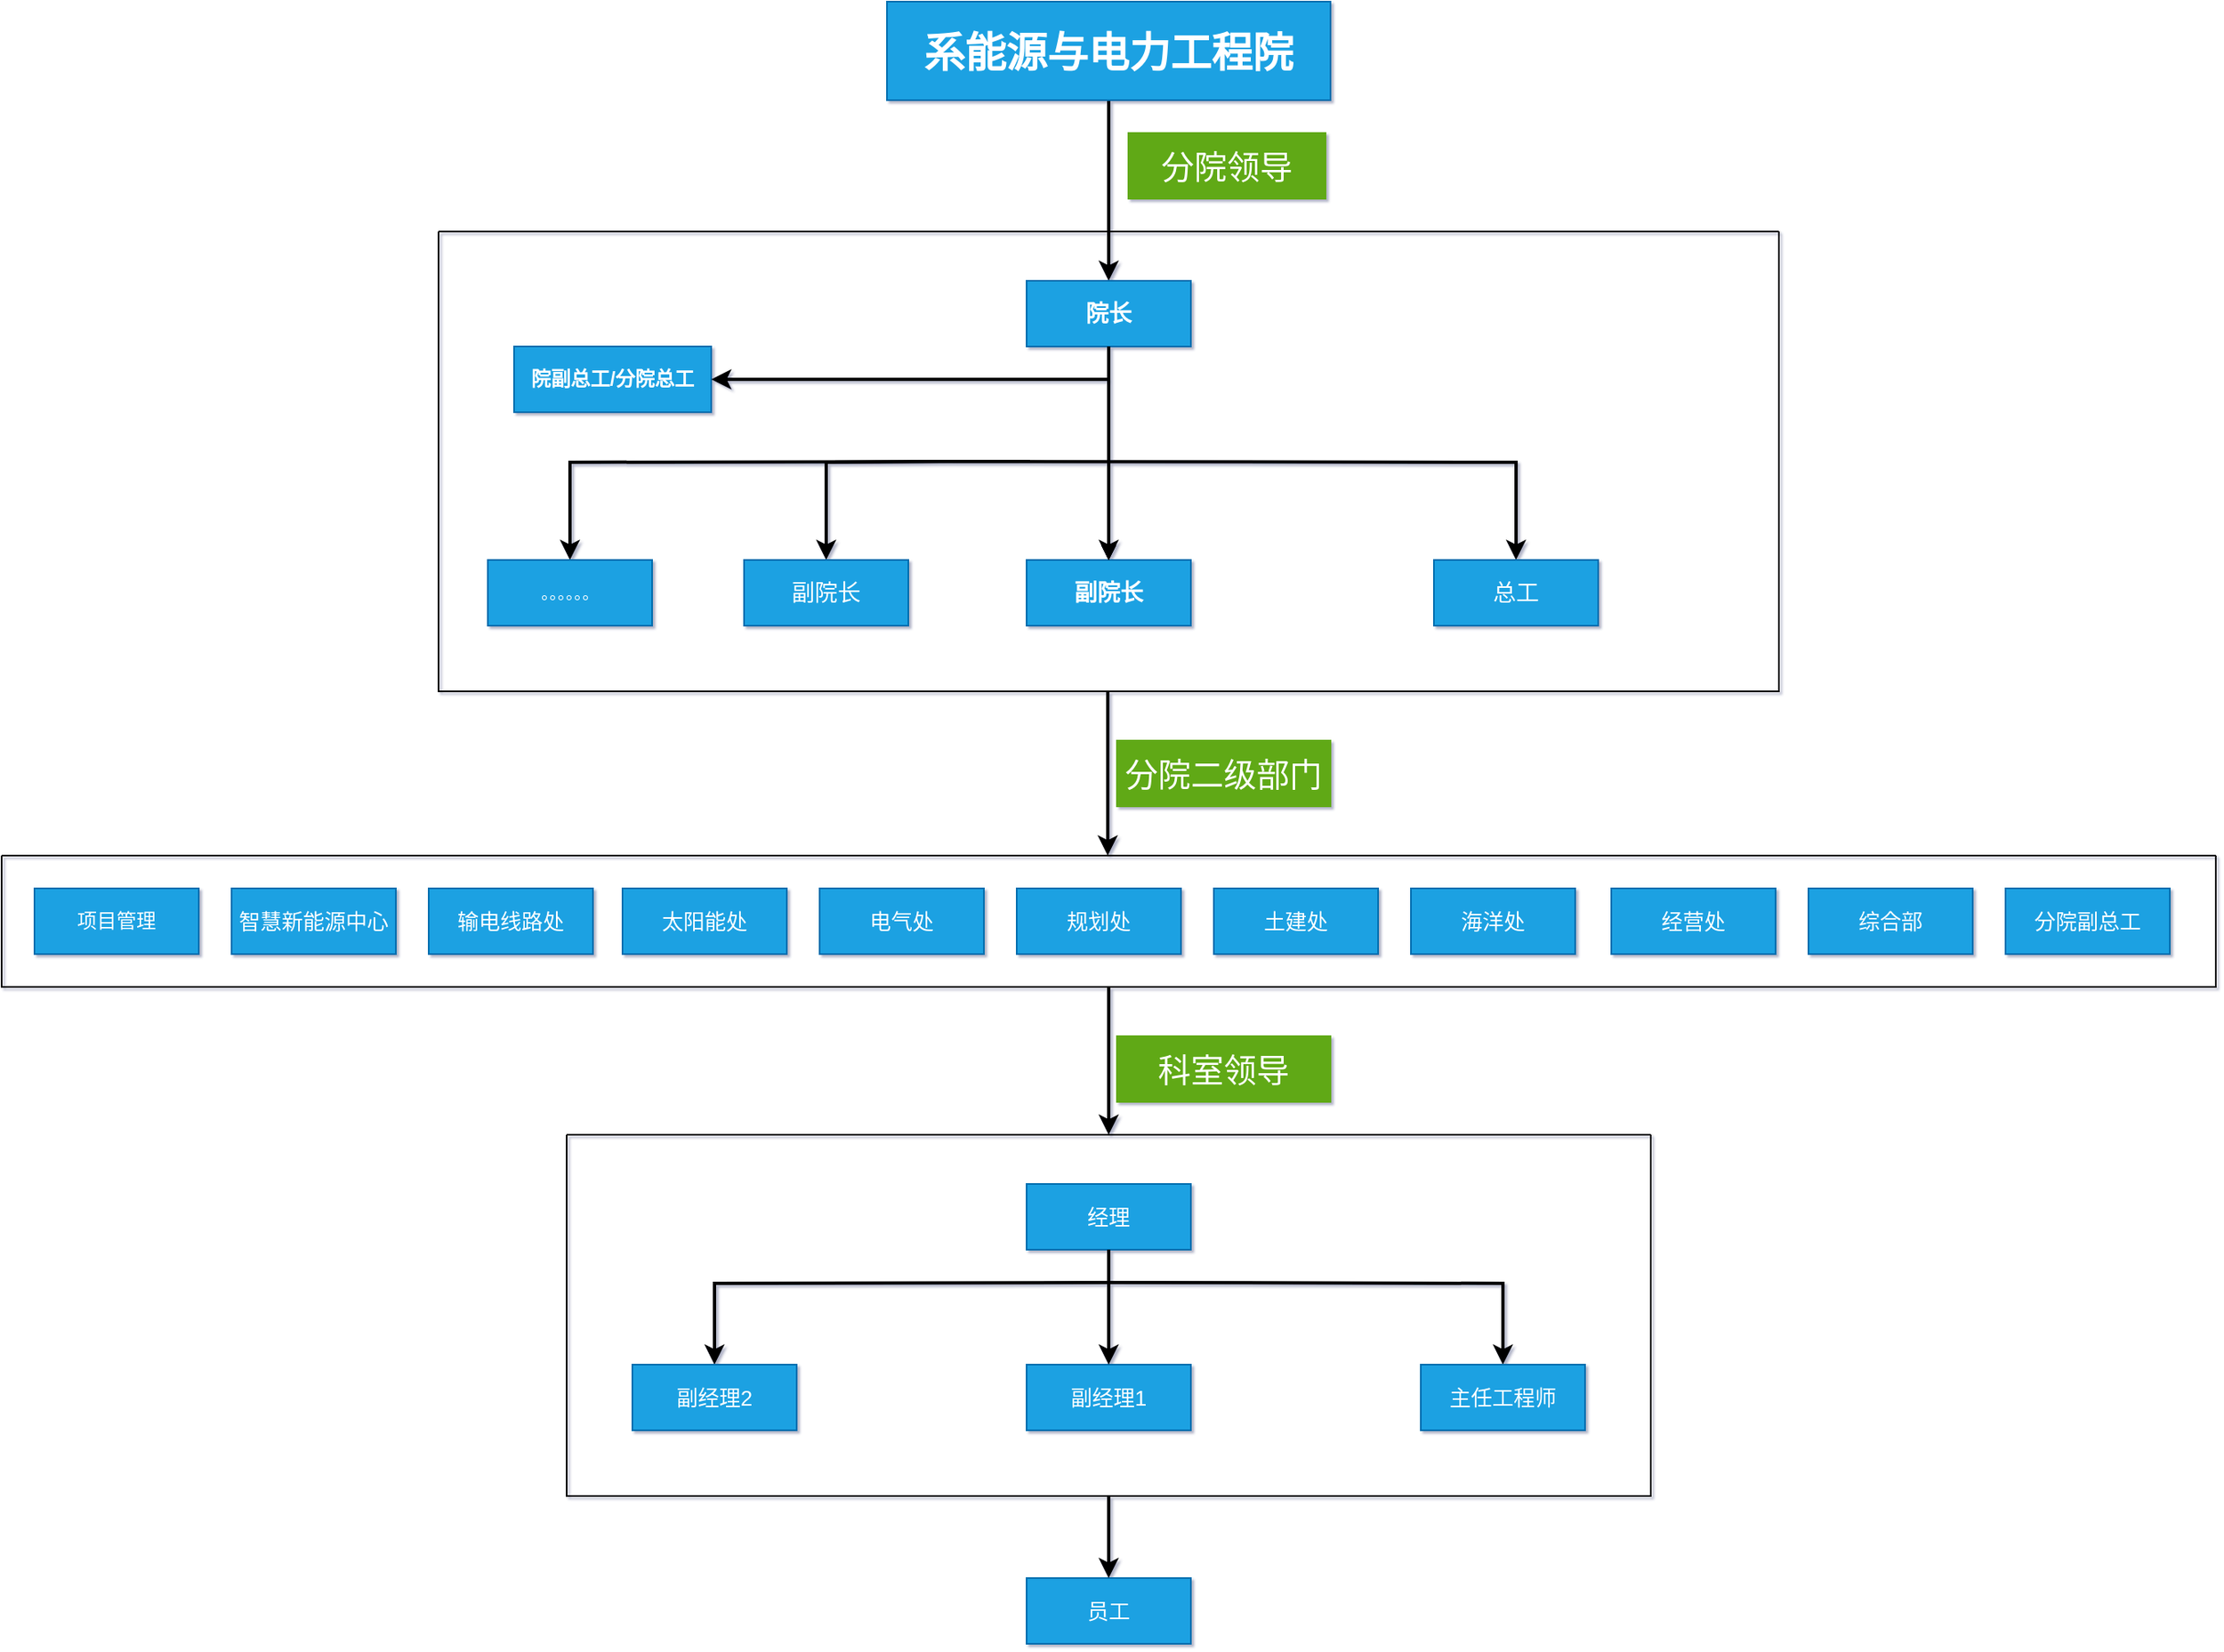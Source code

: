 <mxfile version="24.8.6">
  <diagram name="第 1 页" id="W-QixzdMost3ZCGPpL7L">
    <mxGraphModel dx="2078" dy="1328" grid="0" gridSize="10" guides="0" tooltips="1" connect="0" arrows="0" fold="1" page="0" pageScale="1" pageWidth="413" pageHeight="583" background="#ffffff" math="0" shadow="1">
      <root>
        <mxCell id="0" />
        <mxCell id="1" parent="0" />
        <mxCell id="7OBV4AjD6HKa3d46_83u-3" value="" style="edgeStyle=orthogonalEdgeStyle;rounded=0;orthogonalLoop=1;jettySize=auto;html=1;strokeWidth=2;" edge="1" parent="1" source="7OBV4AjD6HKa3d46_83u-1" target="7OBV4AjD6HKa3d46_83u-2">
          <mxGeometry relative="1" as="geometry" />
        </mxCell>
        <mxCell id="7OBV4AjD6HKa3d46_83u-1" value="&lt;b&gt;&lt;font style=&quot;font-size: 25px;&quot;&gt;系能源与电力工程院&lt;/font&gt;&lt;/b&gt;" style="rounded=0;whiteSpace=wrap;html=1;fillColor=#1ba1e2;strokeColor=#006EAF;fontColor=#ffffff;" vertex="1" parent="1">
          <mxGeometry x="383" y="-40" width="270" height="60" as="geometry" />
        </mxCell>
        <mxCell id="7OBV4AjD6HKa3d46_83u-13" value="" style="swimlane;startSize=0;movable=0;resizable=0;rotatable=0;deletable=0;editable=0;locked=1;connectable=0;" vertex="1" parent="1">
          <mxGeometry x="110" y="100" width="816" height="280" as="geometry">
            <mxRectangle x="94" y="130" width="50" height="40" as="alternateBounds" />
          </mxGeometry>
        </mxCell>
        <mxCell id="7OBV4AjD6HKa3d46_83u-22" value="" style="edgeStyle=orthogonalEdgeStyle;rounded=0;orthogonalLoop=1;jettySize=auto;html=1;strokeWidth=2;" edge="1" parent="7OBV4AjD6HKa3d46_83u-13" target="7OBV4AjD6HKa3d46_83u-21">
          <mxGeometry relative="1" as="geometry">
            <mxPoint x="306" y="140" as="sourcePoint" />
          </mxGeometry>
        </mxCell>
        <mxCell id="7OBV4AjD6HKa3d46_83u-24" value="" style="edgeStyle=orthogonalEdgeStyle;rounded=0;orthogonalLoop=1;jettySize=auto;html=1;strokeWidth=2;" edge="1" parent="7OBV4AjD6HKa3d46_83u-13" target="7OBV4AjD6HKa3d46_83u-23">
          <mxGeometry relative="1" as="geometry">
            <mxPoint x="306" y="140" as="sourcePoint" />
          </mxGeometry>
        </mxCell>
        <mxCell id="7OBV4AjD6HKa3d46_83u-4" value="&lt;font style=&quot;font-size: 14px;&quot;&gt;副院长&lt;/font&gt;" style="rounded=0;whiteSpace=wrap;html=1;fillColor=#1ba1e2;strokeColor=#006EAF;fontColor=#ffffff;fontStyle=1" vertex="1" parent="7OBV4AjD6HKa3d46_83u-13">
          <mxGeometry x="358" y="200" width="100" height="40" as="geometry" />
        </mxCell>
        <mxCell id="7OBV4AjD6HKa3d46_83u-21" value="&lt;font style=&quot;font-size: 14px;&quot;&gt;总工&lt;/font&gt;" style="rounded=0;whiteSpace=wrap;html=1;fillColor=#1ba1e2;strokeColor=#006EAF;fontColor=#ffffff;" vertex="1" parent="7OBV4AjD6HKa3d46_83u-13">
          <mxGeometry x="606" y="200" width="100" height="40" as="geometry" />
        </mxCell>
        <mxCell id="7OBV4AjD6HKa3d46_83u-80" value="" style="edgeStyle=orthogonalEdgeStyle;rounded=0;orthogonalLoop=1;jettySize=auto;html=1;strokeWidth=2;" edge="1" parent="7OBV4AjD6HKa3d46_83u-13" target="7OBV4AjD6HKa3d46_83u-79">
          <mxGeometry relative="1" as="geometry">
            <mxPoint x="360" y="140" as="sourcePoint" />
          </mxGeometry>
        </mxCell>
        <mxCell id="7OBV4AjD6HKa3d46_83u-23" value="&lt;font style=&quot;font-size: 14px;&quot;&gt;副院长&lt;/font&gt;" style="rounded=0;whiteSpace=wrap;html=1;fillColor=#1ba1e2;strokeColor=#006EAF;fontColor=#ffffff;" vertex="1" parent="7OBV4AjD6HKa3d46_83u-13">
          <mxGeometry x="186" y="200" width="100" height="40" as="geometry" />
        </mxCell>
        <mxCell id="7OBV4AjD6HKa3d46_83u-6" value="院副总工/分院总工" style="rounded=0;whiteSpace=wrap;html=1;fillColor=#1ba1e2;fontColor=#ffffff;strokeColor=#006EAF;fontStyle=1" vertex="1" parent="7OBV4AjD6HKa3d46_83u-13">
          <mxGeometry x="46" y="70" width="120" height="40" as="geometry" />
        </mxCell>
        <mxCell id="7OBV4AjD6HKa3d46_83u-2" value="&lt;font style=&quot;font-size: 14px;&quot;&gt;院长&lt;/font&gt;" style="rounded=0;whiteSpace=wrap;html=1;fillColor=#1ba1e2;strokeColor=#006EAF;fontColor=#ffffff;fontStyle=1" vertex="1" parent="7OBV4AjD6HKa3d46_83u-13">
          <mxGeometry x="358" y="30" width="100" height="40" as="geometry" />
        </mxCell>
        <mxCell id="7OBV4AjD6HKa3d46_83u-5" value="" style="edgeStyle=orthogonalEdgeStyle;rounded=0;orthogonalLoop=1;jettySize=auto;html=1;strokeWidth=2;" edge="1" parent="7OBV4AjD6HKa3d46_83u-13" source="7OBV4AjD6HKa3d46_83u-2" target="7OBV4AjD6HKa3d46_83u-4">
          <mxGeometry relative="1" as="geometry">
            <mxPoint x="286" y="100" as="sourcePoint" />
            <Array as="points" />
          </mxGeometry>
        </mxCell>
        <mxCell id="7OBV4AjD6HKa3d46_83u-7" value="" style="edgeStyle=orthogonalEdgeStyle;rounded=0;orthogonalLoop=1;jettySize=auto;html=1;entryX=1;entryY=0.5;entryDx=0;entryDy=0;exitX=0.5;exitY=1;exitDx=0;exitDy=0;strokeWidth=2;" edge="1" parent="7OBV4AjD6HKa3d46_83u-13" source="7OBV4AjD6HKa3d46_83u-2" target="7OBV4AjD6HKa3d46_83u-6">
          <mxGeometry relative="1" as="geometry">
            <mxPoint x="326" y="95" as="sourcePoint" />
            <mxPoint x="246" y="145" as="targetPoint" />
          </mxGeometry>
        </mxCell>
        <mxCell id="7OBV4AjD6HKa3d46_83u-14" value="" style="edgeStyle=orthogonalEdgeStyle;rounded=0;orthogonalLoop=1;jettySize=auto;html=1;" edge="1" parent="7OBV4AjD6HKa3d46_83u-13" source="7OBV4AjD6HKa3d46_83u-2" target="7OBV4AjD6HKa3d46_83u-4">
          <mxGeometry relative="1" as="geometry" />
        </mxCell>
        <mxCell id="7OBV4AjD6HKa3d46_83u-17" value="" style="edgeStyle=orthogonalEdgeStyle;rounded=0;orthogonalLoop=1;jettySize=auto;html=1;" edge="1" parent="7OBV4AjD6HKa3d46_83u-13" source="7OBV4AjD6HKa3d46_83u-2" target="7OBV4AjD6HKa3d46_83u-4">
          <mxGeometry relative="1" as="geometry" />
        </mxCell>
        <mxCell id="7OBV4AjD6HKa3d46_83u-19" value="" style="edgeStyle=orthogonalEdgeStyle;rounded=0;orthogonalLoop=1;jettySize=auto;html=1;" edge="1" parent="7OBV4AjD6HKa3d46_83u-13" source="7OBV4AjD6HKa3d46_83u-2" target="7OBV4AjD6HKa3d46_83u-4">
          <mxGeometry relative="1" as="geometry" />
        </mxCell>
        <mxCell id="7OBV4AjD6HKa3d46_83u-20" value="" style="edgeStyle=orthogonalEdgeStyle;rounded=0;orthogonalLoop=1;jettySize=auto;html=1;" edge="1" parent="7OBV4AjD6HKa3d46_83u-13" source="7OBV4AjD6HKa3d46_83u-2" target="7OBV4AjD6HKa3d46_83u-4">
          <mxGeometry relative="1" as="geometry" />
        </mxCell>
        <mxCell id="7OBV4AjD6HKa3d46_83u-79" value="&lt;span style=&quot;font-size: 10px;&quot;&gt;。。。。。。&lt;/span&gt;" style="rounded=0;whiteSpace=wrap;html=1;fillColor=#1ba1e2;strokeColor=#006EAF;fontColor=#ffffff;align=center;" vertex="1" parent="7OBV4AjD6HKa3d46_83u-13">
          <mxGeometry x="30" y="200" width="100" height="40" as="geometry" />
        </mxCell>
        <mxCell id="7OBV4AjD6HKa3d46_83u-41" value="" style="swimlane;startSize=0;movable=0;resizable=0;rotatable=0;deletable=0;editable=0;locked=1;connectable=0;" vertex="1" parent="1">
          <mxGeometry x="-156" y="480" width="1348" height="80" as="geometry" />
        </mxCell>
        <mxCell id="7OBV4AjD6HKa3d46_83u-42" value="项目管理" style="rounded=0;whiteSpace=wrap;html=1;fillColor=#1ba1e2;fontColor=#ffffff;strokeColor=#006EAF;" vertex="1" parent="7OBV4AjD6HKa3d46_83u-41">
          <mxGeometry x="20" y="20" width="100" height="40" as="geometry" />
        </mxCell>
        <mxCell id="7OBV4AjD6HKa3d46_83u-43" value="&lt;div&gt;&lt;span style=&quot;font-size: 9.75pt;&quot;&gt;智慧新能源中心&lt;/span&gt;&lt;/div&gt;" style="rounded=0;whiteSpace=wrap;html=1;fillColor=#1ba1e2;fontColor=#ffffff;strokeColor=#006EAF;" vertex="1" parent="7OBV4AjD6HKa3d46_83u-41">
          <mxGeometry x="140" y="20" width="100" height="40" as="geometry" />
        </mxCell>
        <mxCell id="7OBV4AjD6HKa3d46_83u-65" value="&lt;div&gt;&lt;span style=&quot;font-size: 9.75pt;&quot;&gt;输电线路处&lt;/span&gt;&lt;/div&gt;" style="rounded=0;whiteSpace=wrap;html=1;fillColor=#1ba1e2;fontColor=#FFFFFF;strokeColor=#006EAF;" vertex="1" parent="7OBV4AjD6HKa3d46_83u-41">
          <mxGeometry x="260" y="20" width="100" height="40" as="geometry" />
        </mxCell>
        <mxCell id="7OBV4AjD6HKa3d46_83u-66" value="&lt;div&gt;&lt;span style=&quot;font-size: 9.75pt;&quot;&gt;太阳能处&lt;/span&gt;&lt;/div&gt;" style="rounded=0;whiteSpace=wrap;html=1;fillColor=#1ba1e2;fontColor=#FFFFFF;strokeColor=#006EAF;" vertex="1" parent="7OBV4AjD6HKa3d46_83u-41">
          <mxGeometry x="378" y="20" width="100" height="40" as="geometry" />
        </mxCell>
        <mxCell id="7OBV4AjD6HKa3d46_83u-67" value="&lt;div&gt;&lt;span style=&quot;font-size: 9.75pt;&quot;&gt;电气处&lt;/span&gt;&lt;/div&gt;" style="rounded=0;whiteSpace=wrap;html=1;fillColor=#1ba1e2;fontColor=#FFFFFF;strokeColor=#006EAF;" vertex="1" parent="7OBV4AjD6HKa3d46_83u-41">
          <mxGeometry x="498" y="20" width="100" height="40" as="geometry" />
        </mxCell>
        <mxCell id="7OBV4AjD6HKa3d46_83u-68" value="&lt;div&gt;&lt;span style=&quot;font-size: 9.75pt;&quot;&gt;规划处&lt;/span&gt;&lt;/div&gt;" style="rounded=0;whiteSpace=wrap;html=1;fillColor=#1ba1e2;fontColor=#FFFFFF;strokeColor=#006EAF;" vertex="1" parent="7OBV4AjD6HKa3d46_83u-41">
          <mxGeometry x="618" y="20" width="100" height="40" as="geometry" />
        </mxCell>
        <mxCell id="7OBV4AjD6HKa3d46_83u-69" value="&lt;div&gt;&lt;span style=&quot;font-size: 9.75pt;&quot;&gt;土建处&lt;/span&gt;&lt;/div&gt;" style="rounded=0;whiteSpace=wrap;html=1;fillColor=#1ba1e2;fontColor=#FFFFFF;strokeColor=#006EAF;" vertex="1" parent="7OBV4AjD6HKa3d46_83u-41">
          <mxGeometry x="738" y="20" width="100" height="40" as="geometry" />
        </mxCell>
        <mxCell id="7OBV4AjD6HKa3d46_83u-70" value="&lt;div&gt;&lt;span style=&quot;font-size: 9.75pt;&quot;&gt;海洋处&lt;/span&gt;&lt;/div&gt;" style="rounded=0;whiteSpace=wrap;html=1;fillColor=#1ba1e2;fontColor=#FFFFFF;strokeColor=#006EAF;" vertex="1" parent="7OBV4AjD6HKa3d46_83u-41">
          <mxGeometry x="858" y="20" width="100" height="40" as="geometry" />
        </mxCell>
        <mxCell id="7OBV4AjD6HKa3d46_83u-71" value="&lt;div&gt;&lt;span style=&quot;font-size: 9.75pt;&quot;&gt;经营处&lt;/span&gt;&lt;/div&gt;" style="rounded=0;whiteSpace=wrap;html=1;fillColor=#1ba1e2;fontColor=#FFFFFF;strokeColor=#006EAF;" vertex="1" parent="7OBV4AjD6HKa3d46_83u-41">
          <mxGeometry x="980" y="20" width="100" height="40" as="geometry" />
        </mxCell>
        <mxCell id="7OBV4AjD6HKa3d46_83u-72" value="&lt;div&gt;&lt;span style=&quot;font-size: 9.75pt;&quot;&gt;分院副总工&lt;/span&gt;&lt;/div&gt;" style="rounded=0;whiteSpace=wrap;html=1;fillColor=#1ba1e2;fontColor=#FFFFFF;strokeColor=#006EAF;" vertex="1" parent="7OBV4AjD6HKa3d46_83u-41">
          <mxGeometry x="1220" y="20" width="100" height="40" as="geometry" />
        </mxCell>
        <mxCell id="7OBV4AjD6HKa3d46_83u-73" value="&lt;div&gt;&lt;span style=&quot;font-size: 9.75pt;&quot;&gt;综合部&lt;/span&gt;&lt;/div&gt;" style="rounded=0;whiteSpace=wrap;html=1;fillColor=#1ba1e2;fontColor=#FFFFFF;strokeColor=#006EAF;" vertex="1" parent="7OBV4AjD6HKa3d46_83u-41">
          <mxGeometry x="1100" y="20" width="100" height="40" as="geometry" />
        </mxCell>
        <mxCell id="7OBV4AjD6HKa3d46_83u-83" value="分院二级部门" style="rounded=0;whiteSpace=wrap;html=1;fillColor=#60a917;fontColor=#ffffff;strokeColor=#60A917;fontSize=20;" vertex="1" parent="1">
          <mxGeometry x="523" y="410" width="130" height="40" as="geometry" />
        </mxCell>
        <mxCell id="7OBV4AjD6HKa3d46_83u-84" value="" style="swimlane;startSize=0;movable=0;resizable=0;rotatable=0;deletable=0;editable=0;locked=1;connectable=0;" vertex="1" parent="1">
          <mxGeometry x="188" y="650" width="660" height="220" as="geometry" />
        </mxCell>
        <mxCell id="7OBV4AjD6HKa3d46_83u-90" value="&lt;div&gt;&lt;span style=&quot;font-size: 9.75pt;&quot;&gt;经理&lt;/span&gt;&lt;/div&gt;" style="rounded=0;whiteSpace=wrap;html=1;fillColor=#1ba1e2;fontColor=#FFFFFF;strokeColor=#006EAF;" vertex="1" parent="7OBV4AjD6HKa3d46_83u-84">
          <mxGeometry x="280" y="30" width="100" height="40" as="geometry" />
        </mxCell>
        <mxCell id="7OBV4AjD6HKa3d46_83u-95" value="" style="edgeStyle=orthogonalEdgeStyle;rounded=0;orthogonalLoop=1;jettySize=auto;html=1;strokeWidth=2;" edge="1" parent="7OBV4AjD6HKa3d46_83u-84" target="7OBV4AjD6HKa3d46_83u-94">
          <mxGeometry relative="1" as="geometry">
            <mxPoint x="330" y="90" as="sourcePoint" />
          </mxGeometry>
        </mxCell>
        <mxCell id="7OBV4AjD6HKa3d46_83u-97" value="" style="edgeStyle=orthogonalEdgeStyle;rounded=0;orthogonalLoop=1;jettySize=auto;html=1;strokeWidth=2;" edge="1" parent="7OBV4AjD6HKa3d46_83u-84" target="7OBV4AjD6HKa3d46_83u-96">
          <mxGeometry relative="1" as="geometry">
            <mxPoint x="330" y="90" as="sourcePoint" />
          </mxGeometry>
        </mxCell>
        <mxCell id="7OBV4AjD6HKa3d46_83u-91" value="&lt;div&gt;&lt;span style=&quot;font-size: 9.75pt;&quot;&gt;副经理1&lt;/span&gt;&lt;/div&gt;" style="rounded=0;whiteSpace=wrap;html=1;fillColor=#1ba1e2;fontColor=#FFFFFF;strokeColor=#006EAF;" vertex="1" parent="7OBV4AjD6HKa3d46_83u-84">
          <mxGeometry x="280" y="140" width="100" height="40" as="geometry" />
        </mxCell>
        <mxCell id="7OBV4AjD6HKa3d46_83u-92" value="" style="endArrow=classic;html=1;rounded=0;exitX=0.5;exitY=1;exitDx=0;exitDy=0;entryX=0.5;entryY=0;entryDx=0;entryDy=0;strokeWidth=2;" edge="1" parent="7OBV4AjD6HKa3d46_83u-84" source="7OBV4AjD6HKa3d46_83u-90" target="7OBV4AjD6HKa3d46_83u-91">
          <mxGeometry width="50" height="50" relative="1" as="geometry">
            <mxPoint x="240" y="120" as="sourcePoint" />
            <mxPoint x="290" y="70" as="targetPoint" />
          </mxGeometry>
        </mxCell>
        <mxCell id="7OBV4AjD6HKa3d46_83u-94" value="&lt;div&gt;&lt;span style=&quot;font-size: 9.75pt;&quot;&gt;副经理2&lt;/span&gt;&lt;/div&gt;" style="rounded=0;whiteSpace=wrap;html=1;fillColor=#1ba1e2;fontColor=#FFFFFF;strokeColor=#006EAF;" vertex="1" parent="7OBV4AjD6HKa3d46_83u-84">
          <mxGeometry x="40" y="140" width="100" height="40" as="geometry" />
        </mxCell>
        <mxCell id="7OBV4AjD6HKa3d46_83u-96" value="&lt;div&gt;&lt;span style=&quot;font-size: 9.75pt;&quot;&gt;主任工程师&lt;/span&gt;&lt;/div&gt;" style="rounded=0;whiteSpace=wrap;html=1;fillColor=#1ba1e2;fontColor=#FFFFFF;strokeColor=#006EAF;" vertex="1" parent="7OBV4AjD6HKa3d46_83u-84">
          <mxGeometry x="520" y="140" width="100" height="40" as="geometry" />
        </mxCell>
        <mxCell id="7OBV4AjD6HKa3d46_83u-87" value="" style="endArrow=classic;html=1;rounded=0;entryX=0.5;entryY=0;entryDx=0;entryDy=0;exitX=0.5;exitY=1;exitDx=0;exitDy=0;strokeWidth=2;" edge="1" parent="1">
          <mxGeometry width="50" height="50" relative="1" as="geometry">
            <mxPoint x="517.41" y="380" as="sourcePoint" />
            <mxPoint x="517.41" y="480" as="targetPoint" />
          </mxGeometry>
        </mxCell>
        <mxCell id="7OBV4AjD6HKa3d46_83u-106" value="" style="endArrow=classic;html=1;rounded=0;exitX=0.5;exitY=1;exitDx=0;exitDy=0;entryX=0.5;entryY=0;entryDx=0;entryDy=0;strokeWidth=2;" edge="1" parent="1" source="7OBV4AjD6HKa3d46_83u-41" target="7OBV4AjD6HKa3d46_83u-84">
          <mxGeometry width="50" height="50" relative="1" as="geometry">
            <mxPoint x="510" y="590" as="sourcePoint" />
            <mxPoint x="560" y="600" as="targetPoint" />
          </mxGeometry>
        </mxCell>
        <mxCell id="7OBV4AjD6HKa3d46_83u-107" value="&lt;div&gt;&lt;span style=&quot;font-size: 9.75pt;&quot;&gt;员工&lt;/span&gt;&lt;/div&gt;" style="rounded=0;whiteSpace=wrap;html=1;fillColor=#1ba1e2;fontColor=#FFFFFF;strokeColor=#006EAF;" vertex="1" parent="1">
          <mxGeometry x="468" y="920" width="100" height="40" as="geometry" />
        </mxCell>
        <mxCell id="7OBV4AjD6HKa3d46_83u-108" value="" style="endArrow=classic;html=1;rounded=0;exitX=0.5;exitY=1;exitDx=0;exitDy=0;entryX=0.5;entryY=0;entryDx=0;entryDy=0;strokeWidth=2;" edge="1" parent="1" source="7OBV4AjD6HKa3d46_83u-84" target="7OBV4AjD6HKa3d46_83u-107">
          <mxGeometry width="50" height="50" relative="1" as="geometry">
            <mxPoint x="500" y="910" as="sourcePoint" />
            <mxPoint x="550" y="860" as="targetPoint" />
          </mxGeometry>
        </mxCell>
        <mxCell id="7OBV4AjD6HKa3d46_83u-109" value="科室领导" style="rounded=0;whiteSpace=wrap;html=1;fillColor=#60a917;fontColor=#ffffff;strokeColor=#60A917;fontSize=20;" vertex="1" parent="1">
          <mxGeometry x="523" y="590" width="130" height="40" as="geometry" />
        </mxCell>
        <mxCell id="7OBV4AjD6HKa3d46_83u-82" value="分院领导" style="rounded=0;whiteSpace=wrap;html=1;fillColor=#60a917;fontColor=#ffffff;strokeColor=#60A917;fontSize=20;" vertex="1" parent="1">
          <mxGeometry x="530" y="40" width="120" height="40" as="geometry" />
        </mxCell>
      </root>
    </mxGraphModel>
  </diagram>
</mxfile>
